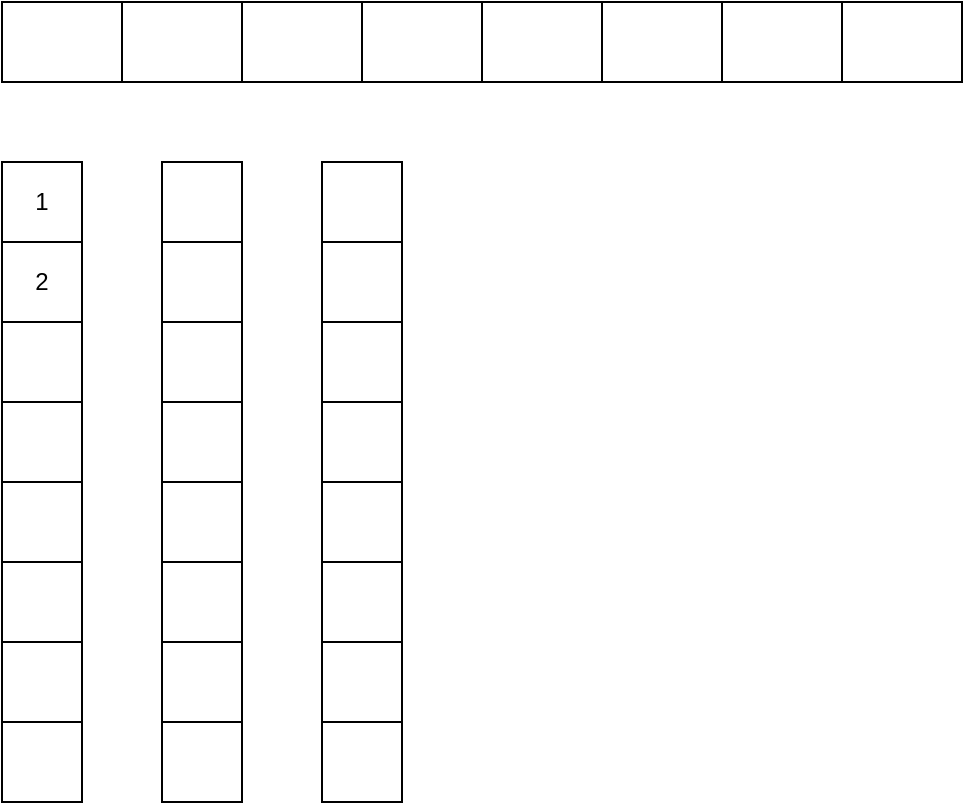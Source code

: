 <mxfile version="22.1.5" type="github">
  <diagram name="第 1 页" id="wCaQ3s3Y434XEmjQ_Jjq">
    <mxGraphModel dx="835" dy="361" grid="1" gridSize="10" guides="1" tooltips="1" connect="1" arrows="1" fold="1" page="1" pageScale="1" pageWidth="827" pageHeight="1169" math="0" shadow="0">
      <root>
        <mxCell id="0" />
        <mxCell id="1" parent="0" />
        <mxCell id="GZfwmmsgY8IuUoGqfW5I-48" value="" style="shape=table;startSize=0;container=1;collapsible=0;childLayout=tableLayout;" vertex="1" parent="1">
          <mxGeometry x="120" y="240" width="480" height="40" as="geometry" />
        </mxCell>
        <mxCell id="GZfwmmsgY8IuUoGqfW5I-49" value="" style="shape=tableRow;horizontal=0;startSize=0;swimlaneHead=0;swimlaneBody=0;strokeColor=inherit;top=0;left=0;bottom=0;right=0;collapsible=0;dropTarget=0;fillColor=none;points=[[0,0.5],[1,0.5]];portConstraint=eastwest;" vertex="1" parent="GZfwmmsgY8IuUoGqfW5I-48">
          <mxGeometry width="480" height="40" as="geometry" />
        </mxCell>
        <mxCell id="GZfwmmsgY8IuUoGqfW5I-50" value="" style="shape=partialRectangle;html=1;whiteSpace=wrap;connectable=0;strokeColor=inherit;overflow=hidden;fillColor=none;top=0;left=0;bottom=0;right=0;pointerEvents=1;" vertex="1" parent="GZfwmmsgY8IuUoGqfW5I-49">
          <mxGeometry width="60" height="40" as="geometry">
            <mxRectangle width="60" height="40" as="alternateBounds" />
          </mxGeometry>
        </mxCell>
        <mxCell id="GZfwmmsgY8IuUoGqfW5I-51" value="" style="shape=partialRectangle;html=1;whiteSpace=wrap;connectable=0;strokeColor=inherit;overflow=hidden;fillColor=none;top=0;left=0;bottom=0;right=0;pointerEvents=1;" vertex="1" parent="GZfwmmsgY8IuUoGqfW5I-49">
          <mxGeometry x="60" width="60" height="40" as="geometry">
            <mxRectangle width="60" height="40" as="alternateBounds" />
          </mxGeometry>
        </mxCell>
        <mxCell id="GZfwmmsgY8IuUoGqfW5I-52" value="" style="shape=partialRectangle;html=1;whiteSpace=wrap;connectable=0;strokeColor=inherit;overflow=hidden;fillColor=none;top=0;left=0;bottom=0;right=0;pointerEvents=1;" vertex="1" parent="GZfwmmsgY8IuUoGqfW5I-49">
          <mxGeometry x="120" width="60" height="40" as="geometry">
            <mxRectangle width="60" height="40" as="alternateBounds" />
          </mxGeometry>
        </mxCell>
        <mxCell id="GZfwmmsgY8IuUoGqfW5I-53" value="" style="shape=partialRectangle;html=1;whiteSpace=wrap;connectable=0;strokeColor=inherit;overflow=hidden;fillColor=none;top=0;left=0;bottom=0;right=0;pointerEvents=1;" vertex="1" parent="GZfwmmsgY8IuUoGqfW5I-49">
          <mxGeometry x="180" width="60" height="40" as="geometry">
            <mxRectangle width="60" height="40" as="alternateBounds" />
          </mxGeometry>
        </mxCell>
        <mxCell id="GZfwmmsgY8IuUoGqfW5I-54" value="" style="shape=partialRectangle;html=1;whiteSpace=wrap;connectable=0;strokeColor=inherit;overflow=hidden;fillColor=none;top=0;left=0;bottom=0;right=0;pointerEvents=1;" vertex="1" parent="GZfwmmsgY8IuUoGqfW5I-49">
          <mxGeometry x="240" width="60" height="40" as="geometry">
            <mxRectangle width="60" height="40" as="alternateBounds" />
          </mxGeometry>
        </mxCell>
        <mxCell id="GZfwmmsgY8IuUoGqfW5I-55" value="" style="shape=partialRectangle;html=1;whiteSpace=wrap;connectable=0;strokeColor=inherit;overflow=hidden;fillColor=none;top=0;left=0;bottom=0;right=0;pointerEvents=1;" vertex="1" parent="GZfwmmsgY8IuUoGqfW5I-49">
          <mxGeometry x="300" width="60" height="40" as="geometry">
            <mxRectangle width="60" height="40" as="alternateBounds" />
          </mxGeometry>
        </mxCell>
        <mxCell id="GZfwmmsgY8IuUoGqfW5I-56" value="" style="shape=partialRectangle;html=1;whiteSpace=wrap;connectable=0;strokeColor=inherit;overflow=hidden;fillColor=none;top=0;left=0;bottom=0;right=0;pointerEvents=1;" vertex="1" parent="GZfwmmsgY8IuUoGqfW5I-49">
          <mxGeometry x="360" width="60" height="40" as="geometry">
            <mxRectangle width="60" height="40" as="alternateBounds" />
          </mxGeometry>
        </mxCell>
        <mxCell id="GZfwmmsgY8IuUoGqfW5I-57" value="" style="shape=partialRectangle;html=1;whiteSpace=wrap;connectable=0;strokeColor=inherit;overflow=hidden;fillColor=none;top=0;left=0;bottom=0;right=0;pointerEvents=1;" vertex="1" parent="GZfwmmsgY8IuUoGqfW5I-49">
          <mxGeometry x="420" width="60" height="40" as="geometry">
            <mxRectangle width="60" height="40" as="alternateBounds" />
          </mxGeometry>
        </mxCell>
        <mxCell id="GZfwmmsgY8IuUoGqfW5I-58" value="" style="shape=table;startSize=0;container=1;collapsible=0;childLayout=tableLayout;" vertex="1" parent="1">
          <mxGeometry x="120" y="320" width="40" height="320" as="geometry" />
        </mxCell>
        <mxCell id="GZfwmmsgY8IuUoGqfW5I-59" value="" style="shape=tableRow;horizontal=0;startSize=0;swimlaneHead=0;swimlaneBody=0;strokeColor=inherit;top=0;left=0;bottom=0;right=0;collapsible=0;dropTarget=0;fillColor=none;points=[[0,0.5],[1,0.5]];portConstraint=eastwest;" vertex="1" parent="GZfwmmsgY8IuUoGqfW5I-58">
          <mxGeometry width="40" height="40" as="geometry" />
        </mxCell>
        <mxCell id="GZfwmmsgY8IuUoGqfW5I-60" value="1" style="shape=partialRectangle;html=1;whiteSpace=wrap;connectable=0;strokeColor=inherit;overflow=hidden;fillColor=none;top=0;left=0;bottom=0;right=0;pointerEvents=1;" vertex="1" parent="GZfwmmsgY8IuUoGqfW5I-59">
          <mxGeometry width="40" height="40" as="geometry">
            <mxRectangle width="40" height="40" as="alternateBounds" />
          </mxGeometry>
        </mxCell>
        <mxCell id="GZfwmmsgY8IuUoGqfW5I-61" value="" style="shape=tableRow;horizontal=0;startSize=0;swimlaneHead=0;swimlaneBody=0;strokeColor=inherit;top=0;left=0;bottom=0;right=0;collapsible=0;dropTarget=0;fillColor=none;points=[[0,0.5],[1,0.5]];portConstraint=eastwest;" vertex="1" parent="GZfwmmsgY8IuUoGqfW5I-58">
          <mxGeometry y="40" width="40" height="40" as="geometry" />
        </mxCell>
        <mxCell id="GZfwmmsgY8IuUoGqfW5I-62" value="2" style="shape=partialRectangle;html=1;whiteSpace=wrap;connectable=0;strokeColor=inherit;overflow=hidden;fillColor=none;top=0;left=0;bottom=0;right=0;pointerEvents=1;" vertex="1" parent="GZfwmmsgY8IuUoGqfW5I-61">
          <mxGeometry width="40" height="40" as="geometry">
            <mxRectangle width="40" height="40" as="alternateBounds" />
          </mxGeometry>
        </mxCell>
        <mxCell id="GZfwmmsgY8IuUoGqfW5I-63" value="" style="shape=tableRow;horizontal=0;startSize=0;swimlaneHead=0;swimlaneBody=0;strokeColor=inherit;top=0;left=0;bottom=0;right=0;collapsible=0;dropTarget=0;fillColor=none;points=[[0,0.5],[1,0.5]];portConstraint=eastwest;" vertex="1" parent="GZfwmmsgY8IuUoGqfW5I-58">
          <mxGeometry y="80" width="40" height="40" as="geometry" />
        </mxCell>
        <mxCell id="GZfwmmsgY8IuUoGqfW5I-64" value="" style="shape=partialRectangle;html=1;whiteSpace=wrap;connectable=0;strokeColor=inherit;overflow=hidden;fillColor=none;top=0;left=0;bottom=0;right=0;pointerEvents=1;" vertex="1" parent="GZfwmmsgY8IuUoGqfW5I-63">
          <mxGeometry width="40" height="40" as="geometry">
            <mxRectangle width="40" height="40" as="alternateBounds" />
          </mxGeometry>
        </mxCell>
        <mxCell id="GZfwmmsgY8IuUoGqfW5I-65" value="" style="shape=tableRow;horizontal=0;startSize=0;swimlaneHead=0;swimlaneBody=0;strokeColor=inherit;top=0;left=0;bottom=0;right=0;collapsible=0;dropTarget=0;fillColor=none;points=[[0,0.5],[1,0.5]];portConstraint=eastwest;" vertex="1" parent="GZfwmmsgY8IuUoGqfW5I-58">
          <mxGeometry y="120" width="40" height="40" as="geometry" />
        </mxCell>
        <mxCell id="GZfwmmsgY8IuUoGqfW5I-66" value="" style="shape=partialRectangle;html=1;whiteSpace=wrap;connectable=0;strokeColor=inherit;overflow=hidden;fillColor=none;top=0;left=0;bottom=0;right=0;pointerEvents=1;" vertex="1" parent="GZfwmmsgY8IuUoGqfW5I-65">
          <mxGeometry width="40" height="40" as="geometry">
            <mxRectangle width="40" height="40" as="alternateBounds" />
          </mxGeometry>
        </mxCell>
        <mxCell id="GZfwmmsgY8IuUoGqfW5I-67" value="" style="shape=tableRow;horizontal=0;startSize=0;swimlaneHead=0;swimlaneBody=0;strokeColor=inherit;top=0;left=0;bottom=0;right=0;collapsible=0;dropTarget=0;fillColor=none;points=[[0,0.5],[1,0.5]];portConstraint=eastwest;" vertex="1" parent="GZfwmmsgY8IuUoGqfW5I-58">
          <mxGeometry y="160" width="40" height="40" as="geometry" />
        </mxCell>
        <mxCell id="GZfwmmsgY8IuUoGqfW5I-68" value="" style="shape=partialRectangle;html=1;whiteSpace=wrap;connectable=0;strokeColor=inherit;overflow=hidden;fillColor=none;top=0;left=0;bottom=0;right=0;pointerEvents=1;" vertex="1" parent="GZfwmmsgY8IuUoGqfW5I-67">
          <mxGeometry width="40" height="40" as="geometry">
            <mxRectangle width="40" height="40" as="alternateBounds" />
          </mxGeometry>
        </mxCell>
        <mxCell id="GZfwmmsgY8IuUoGqfW5I-69" value="" style="shape=tableRow;horizontal=0;startSize=0;swimlaneHead=0;swimlaneBody=0;strokeColor=inherit;top=0;left=0;bottom=0;right=0;collapsible=0;dropTarget=0;fillColor=none;points=[[0,0.5],[1,0.5]];portConstraint=eastwest;" vertex="1" parent="GZfwmmsgY8IuUoGqfW5I-58">
          <mxGeometry y="200" width="40" height="40" as="geometry" />
        </mxCell>
        <mxCell id="GZfwmmsgY8IuUoGqfW5I-70" value="" style="shape=partialRectangle;html=1;whiteSpace=wrap;connectable=0;strokeColor=inherit;overflow=hidden;fillColor=none;top=0;left=0;bottom=0;right=0;pointerEvents=1;" vertex="1" parent="GZfwmmsgY8IuUoGqfW5I-69">
          <mxGeometry width="40" height="40" as="geometry">
            <mxRectangle width="40" height="40" as="alternateBounds" />
          </mxGeometry>
        </mxCell>
        <mxCell id="GZfwmmsgY8IuUoGqfW5I-71" value="" style="shape=tableRow;horizontal=0;startSize=0;swimlaneHead=0;swimlaneBody=0;strokeColor=inherit;top=0;left=0;bottom=0;right=0;collapsible=0;dropTarget=0;fillColor=none;points=[[0,0.5],[1,0.5]];portConstraint=eastwest;" vertex="1" parent="GZfwmmsgY8IuUoGqfW5I-58">
          <mxGeometry y="240" width="40" height="40" as="geometry" />
        </mxCell>
        <mxCell id="GZfwmmsgY8IuUoGqfW5I-72" value="" style="shape=partialRectangle;html=1;whiteSpace=wrap;connectable=0;strokeColor=inherit;overflow=hidden;fillColor=none;top=0;left=0;bottom=0;right=0;pointerEvents=1;" vertex="1" parent="GZfwmmsgY8IuUoGqfW5I-71">
          <mxGeometry width="40" height="40" as="geometry">
            <mxRectangle width="40" height="40" as="alternateBounds" />
          </mxGeometry>
        </mxCell>
        <mxCell id="GZfwmmsgY8IuUoGqfW5I-73" value="" style="shape=tableRow;horizontal=0;startSize=0;swimlaneHead=0;swimlaneBody=0;strokeColor=inherit;top=0;left=0;bottom=0;right=0;collapsible=0;dropTarget=0;fillColor=none;points=[[0,0.5],[1,0.5]];portConstraint=eastwest;" vertex="1" parent="GZfwmmsgY8IuUoGqfW5I-58">
          <mxGeometry y="280" width="40" height="40" as="geometry" />
        </mxCell>
        <mxCell id="GZfwmmsgY8IuUoGqfW5I-74" value="" style="shape=partialRectangle;html=1;whiteSpace=wrap;connectable=0;strokeColor=inherit;overflow=hidden;fillColor=none;top=0;left=0;bottom=0;right=0;pointerEvents=1;" vertex="1" parent="GZfwmmsgY8IuUoGqfW5I-73">
          <mxGeometry width="40" height="40" as="geometry">
            <mxRectangle width="40" height="40" as="alternateBounds" />
          </mxGeometry>
        </mxCell>
        <mxCell id="GZfwmmsgY8IuUoGqfW5I-93" value="" style="shape=table;startSize=0;container=1;collapsible=0;childLayout=tableLayout;" vertex="1" parent="1">
          <mxGeometry x="200" y="320" width="40" height="320" as="geometry" />
        </mxCell>
        <mxCell id="GZfwmmsgY8IuUoGqfW5I-94" value="" style="shape=tableRow;horizontal=0;startSize=0;swimlaneHead=0;swimlaneBody=0;strokeColor=inherit;top=0;left=0;bottom=0;right=0;collapsible=0;dropTarget=0;fillColor=none;points=[[0,0.5],[1,0.5]];portConstraint=eastwest;" vertex="1" parent="GZfwmmsgY8IuUoGqfW5I-93">
          <mxGeometry width="40" height="40" as="geometry" />
        </mxCell>
        <mxCell id="GZfwmmsgY8IuUoGqfW5I-95" value="" style="shape=partialRectangle;html=1;whiteSpace=wrap;connectable=0;strokeColor=inherit;overflow=hidden;fillColor=none;top=0;left=0;bottom=0;right=0;pointerEvents=1;" vertex="1" parent="GZfwmmsgY8IuUoGqfW5I-94">
          <mxGeometry width="40" height="40" as="geometry">
            <mxRectangle width="40" height="40" as="alternateBounds" />
          </mxGeometry>
        </mxCell>
        <mxCell id="GZfwmmsgY8IuUoGqfW5I-96" value="" style="shape=tableRow;horizontal=0;startSize=0;swimlaneHead=0;swimlaneBody=0;strokeColor=inherit;top=0;left=0;bottom=0;right=0;collapsible=0;dropTarget=0;fillColor=none;points=[[0,0.5],[1,0.5]];portConstraint=eastwest;" vertex="1" parent="GZfwmmsgY8IuUoGqfW5I-93">
          <mxGeometry y="40" width="40" height="40" as="geometry" />
        </mxCell>
        <mxCell id="GZfwmmsgY8IuUoGqfW5I-97" value="" style="shape=partialRectangle;html=1;whiteSpace=wrap;connectable=0;strokeColor=inherit;overflow=hidden;fillColor=none;top=0;left=0;bottom=0;right=0;pointerEvents=1;" vertex="1" parent="GZfwmmsgY8IuUoGqfW5I-96">
          <mxGeometry width="40" height="40" as="geometry">
            <mxRectangle width="40" height="40" as="alternateBounds" />
          </mxGeometry>
        </mxCell>
        <mxCell id="GZfwmmsgY8IuUoGqfW5I-98" value="" style="shape=tableRow;horizontal=0;startSize=0;swimlaneHead=0;swimlaneBody=0;strokeColor=inherit;top=0;left=0;bottom=0;right=0;collapsible=0;dropTarget=0;fillColor=none;points=[[0,0.5],[1,0.5]];portConstraint=eastwest;" vertex="1" parent="GZfwmmsgY8IuUoGqfW5I-93">
          <mxGeometry y="80" width="40" height="40" as="geometry" />
        </mxCell>
        <mxCell id="GZfwmmsgY8IuUoGqfW5I-99" value="" style="shape=partialRectangle;html=1;whiteSpace=wrap;connectable=0;strokeColor=inherit;overflow=hidden;fillColor=none;top=0;left=0;bottom=0;right=0;pointerEvents=1;" vertex="1" parent="GZfwmmsgY8IuUoGqfW5I-98">
          <mxGeometry width="40" height="40" as="geometry">
            <mxRectangle width="40" height="40" as="alternateBounds" />
          </mxGeometry>
        </mxCell>
        <mxCell id="GZfwmmsgY8IuUoGqfW5I-100" value="" style="shape=tableRow;horizontal=0;startSize=0;swimlaneHead=0;swimlaneBody=0;strokeColor=inherit;top=0;left=0;bottom=0;right=0;collapsible=0;dropTarget=0;fillColor=none;points=[[0,0.5],[1,0.5]];portConstraint=eastwest;" vertex="1" parent="GZfwmmsgY8IuUoGqfW5I-93">
          <mxGeometry y="120" width="40" height="40" as="geometry" />
        </mxCell>
        <mxCell id="GZfwmmsgY8IuUoGqfW5I-101" value="" style="shape=partialRectangle;html=1;whiteSpace=wrap;connectable=0;strokeColor=inherit;overflow=hidden;fillColor=none;top=0;left=0;bottom=0;right=0;pointerEvents=1;" vertex="1" parent="GZfwmmsgY8IuUoGqfW5I-100">
          <mxGeometry width="40" height="40" as="geometry">
            <mxRectangle width="40" height="40" as="alternateBounds" />
          </mxGeometry>
        </mxCell>
        <mxCell id="GZfwmmsgY8IuUoGqfW5I-102" value="" style="shape=tableRow;horizontal=0;startSize=0;swimlaneHead=0;swimlaneBody=0;strokeColor=inherit;top=0;left=0;bottom=0;right=0;collapsible=0;dropTarget=0;fillColor=none;points=[[0,0.5],[1,0.5]];portConstraint=eastwest;" vertex="1" parent="GZfwmmsgY8IuUoGqfW5I-93">
          <mxGeometry y="160" width="40" height="40" as="geometry" />
        </mxCell>
        <mxCell id="GZfwmmsgY8IuUoGqfW5I-103" value="" style="shape=partialRectangle;html=1;whiteSpace=wrap;connectable=0;strokeColor=inherit;overflow=hidden;fillColor=none;top=0;left=0;bottom=0;right=0;pointerEvents=1;" vertex="1" parent="GZfwmmsgY8IuUoGqfW5I-102">
          <mxGeometry width="40" height="40" as="geometry">
            <mxRectangle width="40" height="40" as="alternateBounds" />
          </mxGeometry>
        </mxCell>
        <mxCell id="GZfwmmsgY8IuUoGqfW5I-104" value="" style="shape=tableRow;horizontal=0;startSize=0;swimlaneHead=0;swimlaneBody=0;strokeColor=inherit;top=0;left=0;bottom=0;right=0;collapsible=0;dropTarget=0;fillColor=none;points=[[0,0.5],[1,0.5]];portConstraint=eastwest;" vertex="1" parent="GZfwmmsgY8IuUoGqfW5I-93">
          <mxGeometry y="200" width="40" height="40" as="geometry" />
        </mxCell>
        <mxCell id="GZfwmmsgY8IuUoGqfW5I-105" value="" style="shape=partialRectangle;html=1;whiteSpace=wrap;connectable=0;strokeColor=inherit;overflow=hidden;fillColor=none;top=0;left=0;bottom=0;right=0;pointerEvents=1;" vertex="1" parent="GZfwmmsgY8IuUoGqfW5I-104">
          <mxGeometry width="40" height="40" as="geometry">
            <mxRectangle width="40" height="40" as="alternateBounds" />
          </mxGeometry>
        </mxCell>
        <mxCell id="GZfwmmsgY8IuUoGqfW5I-106" value="" style="shape=tableRow;horizontal=0;startSize=0;swimlaneHead=0;swimlaneBody=0;strokeColor=inherit;top=0;left=0;bottom=0;right=0;collapsible=0;dropTarget=0;fillColor=none;points=[[0,0.5],[1,0.5]];portConstraint=eastwest;" vertex="1" parent="GZfwmmsgY8IuUoGqfW5I-93">
          <mxGeometry y="240" width="40" height="40" as="geometry" />
        </mxCell>
        <mxCell id="GZfwmmsgY8IuUoGqfW5I-107" value="" style="shape=partialRectangle;html=1;whiteSpace=wrap;connectable=0;strokeColor=inherit;overflow=hidden;fillColor=none;top=0;left=0;bottom=0;right=0;pointerEvents=1;" vertex="1" parent="GZfwmmsgY8IuUoGqfW5I-106">
          <mxGeometry width="40" height="40" as="geometry">
            <mxRectangle width="40" height="40" as="alternateBounds" />
          </mxGeometry>
        </mxCell>
        <mxCell id="GZfwmmsgY8IuUoGqfW5I-108" value="" style="shape=tableRow;horizontal=0;startSize=0;swimlaneHead=0;swimlaneBody=0;strokeColor=inherit;top=0;left=0;bottom=0;right=0;collapsible=0;dropTarget=0;fillColor=none;points=[[0,0.5],[1,0.5]];portConstraint=eastwest;" vertex="1" parent="GZfwmmsgY8IuUoGqfW5I-93">
          <mxGeometry y="280" width="40" height="40" as="geometry" />
        </mxCell>
        <mxCell id="GZfwmmsgY8IuUoGqfW5I-109" value="" style="shape=partialRectangle;html=1;whiteSpace=wrap;connectable=0;strokeColor=inherit;overflow=hidden;fillColor=none;top=0;left=0;bottom=0;right=0;pointerEvents=1;" vertex="1" parent="GZfwmmsgY8IuUoGqfW5I-108">
          <mxGeometry width="40" height="40" as="geometry">
            <mxRectangle width="40" height="40" as="alternateBounds" />
          </mxGeometry>
        </mxCell>
        <mxCell id="GZfwmmsgY8IuUoGqfW5I-110" value="" style="shape=table;startSize=0;container=1;collapsible=0;childLayout=tableLayout;" vertex="1" parent="1">
          <mxGeometry x="280" y="320" width="40" height="320" as="geometry" />
        </mxCell>
        <mxCell id="GZfwmmsgY8IuUoGqfW5I-111" value="" style="shape=tableRow;horizontal=0;startSize=0;swimlaneHead=0;swimlaneBody=0;strokeColor=inherit;top=0;left=0;bottom=0;right=0;collapsible=0;dropTarget=0;fillColor=none;points=[[0,0.5],[1,0.5]];portConstraint=eastwest;" vertex="1" parent="GZfwmmsgY8IuUoGqfW5I-110">
          <mxGeometry width="40" height="40" as="geometry" />
        </mxCell>
        <mxCell id="GZfwmmsgY8IuUoGqfW5I-112" value="" style="shape=partialRectangle;html=1;whiteSpace=wrap;connectable=0;strokeColor=inherit;overflow=hidden;fillColor=none;top=0;left=0;bottom=0;right=0;pointerEvents=1;" vertex="1" parent="GZfwmmsgY8IuUoGqfW5I-111">
          <mxGeometry width="40" height="40" as="geometry">
            <mxRectangle width="40" height="40" as="alternateBounds" />
          </mxGeometry>
        </mxCell>
        <mxCell id="GZfwmmsgY8IuUoGqfW5I-113" value="" style="shape=tableRow;horizontal=0;startSize=0;swimlaneHead=0;swimlaneBody=0;strokeColor=inherit;top=0;left=0;bottom=0;right=0;collapsible=0;dropTarget=0;fillColor=none;points=[[0,0.5],[1,0.5]];portConstraint=eastwest;" vertex="1" parent="GZfwmmsgY8IuUoGqfW5I-110">
          <mxGeometry y="40" width="40" height="40" as="geometry" />
        </mxCell>
        <mxCell id="GZfwmmsgY8IuUoGqfW5I-114" value="" style="shape=partialRectangle;html=1;whiteSpace=wrap;connectable=0;strokeColor=inherit;overflow=hidden;fillColor=none;top=0;left=0;bottom=0;right=0;pointerEvents=1;" vertex="1" parent="GZfwmmsgY8IuUoGqfW5I-113">
          <mxGeometry width="40" height="40" as="geometry">
            <mxRectangle width="40" height="40" as="alternateBounds" />
          </mxGeometry>
        </mxCell>
        <mxCell id="GZfwmmsgY8IuUoGqfW5I-115" value="" style="shape=tableRow;horizontal=0;startSize=0;swimlaneHead=0;swimlaneBody=0;strokeColor=inherit;top=0;left=0;bottom=0;right=0;collapsible=0;dropTarget=0;fillColor=none;points=[[0,0.5],[1,0.5]];portConstraint=eastwest;" vertex="1" parent="GZfwmmsgY8IuUoGqfW5I-110">
          <mxGeometry y="80" width="40" height="40" as="geometry" />
        </mxCell>
        <mxCell id="GZfwmmsgY8IuUoGqfW5I-116" value="" style="shape=partialRectangle;html=1;whiteSpace=wrap;connectable=0;strokeColor=inherit;overflow=hidden;fillColor=none;top=0;left=0;bottom=0;right=0;pointerEvents=1;" vertex="1" parent="GZfwmmsgY8IuUoGqfW5I-115">
          <mxGeometry width="40" height="40" as="geometry">
            <mxRectangle width="40" height="40" as="alternateBounds" />
          </mxGeometry>
        </mxCell>
        <mxCell id="GZfwmmsgY8IuUoGqfW5I-117" value="" style="shape=tableRow;horizontal=0;startSize=0;swimlaneHead=0;swimlaneBody=0;strokeColor=inherit;top=0;left=0;bottom=0;right=0;collapsible=0;dropTarget=0;fillColor=none;points=[[0,0.5],[1,0.5]];portConstraint=eastwest;" vertex="1" parent="GZfwmmsgY8IuUoGqfW5I-110">
          <mxGeometry y="120" width="40" height="40" as="geometry" />
        </mxCell>
        <mxCell id="GZfwmmsgY8IuUoGqfW5I-118" value="" style="shape=partialRectangle;html=1;whiteSpace=wrap;connectable=0;strokeColor=inherit;overflow=hidden;fillColor=none;top=0;left=0;bottom=0;right=0;pointerEvents=1;" vertex="1" parent="GZfwmmsgY8IuUoGqfW5I-117">
          <mxGeometry width="40" height="40" as="geometry">
            <mxRectangle width="40" height="40" as="alternateBounds" />
          </mxGeometry>
        </mxCell>
        <mxCell id="GZfwmmsgY8IuUoGqfW5I-119" value="" style="shape=tableRow;horizontal=0;startSize=0;swimlaneHead=0;swimlaneBody=0;strokeColor=inherit;top=0;left=0;bottom=0;right=0;collapsible=0;dropTarget=0;fillColor=none;points=[[0,0.5],[1,0.5]];portConstraint=eastwest;" vertex="1" parent="GZfwmmsgY8IuUoGqfW5I-110">
          <mxGeometry y="160" width="40" height="40" as="geometry" />
        </mxCell>
        <mxCell id="GZfwmmsgY8IuUoGqfW5I-120" value="" style="shape=partialRectangle;html=1;whiteSpace=wrap;connectable=0;strokeColor=inherit;overflow=hidden;fillColor=none;top=0;left=0;bottom=0;right=0;pointerEvents=1;" vertex="1" parent="GZfwmmsgY8IuUoGqfW5I-119">
          <mxGeometry width="40" height="40" as="geometry">
            <mxRectangle width="40" height="40" as="alternateBounds" />
          </mxGeometry>
        </mxCell>
        <mxCell id="GZfwmmsgY8IuUoGqfW5I-121" value="" style="shape=tableRow;horizontal=0;startSize=0;swimlaneHead=0;swimlaneBody=0;strokeColor=inherit;top=0;left=0;bottom=0;right=0;collapsible=0;dropTarget=0;fillColor=none;points=[[0,0.5],[1,0.5]];portConstraint=eastwest;" vertex="1" parent="GZfwmmsgY8IuUoGqfW5I-110">
          <mxGeometry y="200" width="40" height="40" as="geometry" />
        </mxCell>
        <mxCell id="GZfwmmsgY8IuUoGqfW5I-122" value="" style="shape=partialRectangle;html=1;whiteSpace=wrap;connectable=0;strokeColor=inherit;overflow=hidden;fillColor=none;top=0;left=0;bottom=0;right=0;pointerEvents=1;" vertex="1" parent="GZfwmmsgY8IuUoGqfW5I-121">
          <mxGeometry width="40" height="40" as="geometry">
            <mxRectangle width="40" height="40" as="alternateBounds" />
          </mxGeometry>
        </mxCell>
        <mxCell id="GZfwmmsgY8IuUoGqfW5I-123" value="" style="shape=tableRow;horizontal=0;startSize=0;swimlaneHead=0;swimlaneBody=0;strokeColor=inherit;top=0;left=0;bottom=0;right=0;collapsible=0;dropTarget=0;fillColor=none;points=[[0,0.5],[1,0.5]];portConstraint=eastwest;" vertex="1" parent="GZfwmmsgY8IuUoGqfW5I-110">
          <mxGeometry y="240" width="40" height="40" as="geometry" />
        </mxCell>
        <mxCell id="GZfwmmsgY8IuUoGqfW5I-124" value="" style="shape=partialRectangle;html=1;whiteSpace=wrap;connectable=0;strokeColor=inherit;overflow=hidden;fillColor=none;top=0;left=0;bottom=0;right=0;pointerEvents=1;" vertex="1" parent="GZfwmmsgY8IuUoGqfW5I-123">
          <mxGeometry width="40" height="40" as="geometry">
            <mxRectangle width="40" height="40" as="alternateBounds" />
          </mxGeometry>
        </mxCell>
        <mxCell id="GZfwmmsgY8IuUoGqfW5I-125" value="" style="shape=tableRow;horizontal=0;startSize=0;swimlaneHead=0;swimlaneBody=0;strokeColor=inherit;top=0;left=0;bottom=0;right=0;collapsible=0;dropTarget=0;fillColor=none;points=[[0,0.5],[1,0.5]];portConstraint=eastwest;" vertex="1" parent="GZfwmmsgY8IuUoGqfW5I-110">
          <mxGeometry y="280" width="40" height="40" as="geometry" />
        </mxCell>
        <mxCell id="GZfwmmsgY8IuUoGqfW5I-126" value="" style="shape=partialRectangle;html=1;whiteSpace=wrap;connectable=0;strokeColor=inherit;overflow=hidden;fillColor=none;top=0;left=0;bottom=0;right=0;pointerEvents=1;" vertex="1" parent="GZfwmmsgY8IuUoGqfW5I-125">
          <mxGeometry width="40" height="40" as="geometry">
            <mxRectangle width="40" height="40" as="alternateBounds" />
          </mxGeometry>
        </mxCell>
      </root>
    </mxGraphModel>
  </diagram>
</mxfile>
